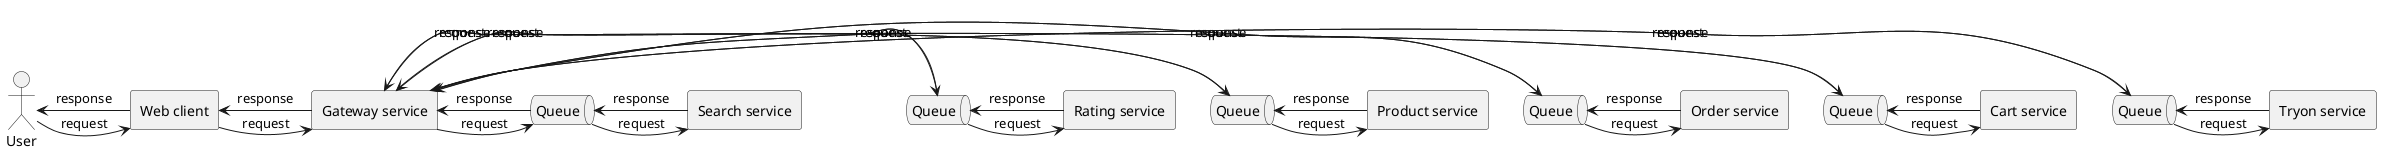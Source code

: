@startuml System

actor User as user
rectangle "Web client" as fe
rectangle "Gateway service" as gateway
rectangle "Cart service" as cart
rectangle "Order service" as order
rectangle "Product service" as product
rectangle "Rating service" as rating
rectangle "Search service" as search
rectangle "Tryon service" as tryon
queue "Queue" as q1
queue "Queue" as q2
queue "Queue" as q3
queue "Queue" as q4
queue "Queue" as q5
queue "Queue" as q6

user -> fe:request
fe->user:response
fe->gateway:request
gateway->fe:response
gateway -> q1: request
q1 -> gateway: response
q1 -> cart: request
cart -> q1: response

gateway -> q2: request
q2 -> gateway: response
q2 -> order: request
order -> q2: response

gateway -> q3: request
q3 -> gateway: response
q3 -> product: request
product -> q3: response

gateway -> q4: request
q4 -> gateway: response
q4 -> rating: request
rating -> q4: response

gateway -> q5: request
q5 -> gateway: response
q5 -> search: request
search -> q5: response

gateway -> q6: request
q6 -> gateway: response
q6 -> tryon: request
tryon -> q6: response

@enduml